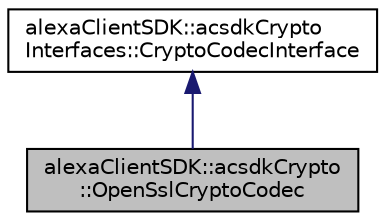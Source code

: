 digraph "alexaClientSDK::acsdkCrypto::OpenSslCryptoCodec"
{
 // LATEX_PDF_SIZE
  edge [fontname="Helvetica",fontsize="10",labelfontname="Helvetica",labelfontsize="10"];
  node [fontname="Helvetica",fontsize="10",shape=record];
  Node1 [label="alexaClientSDK::acsdkCrypto\l::OpenSslCryptoCodec",height=0.2,width=0.4,color="black", fillcolor="grey75", style="filled", fontcolor="black",tooltip="Binary codec implementation."];
  Node2 -> Node1 [dir="back",color="midnightblue",fontsize="10",style="solid",fontname="Helvetica"];
  Node2 [label="alexaClientSDK::acsdkCrypto\lInterfaces::CryptoCodecInterface",height=0.2,width=0.4,color="black", fillcolor="white", style="filled",URL="$classalexa_client_s_d_k_1_1acsdk_crypto_interfaces_1_1_crypto_codec_interface.html",tooltip="Crypto codec (cipher) interface."];
}
